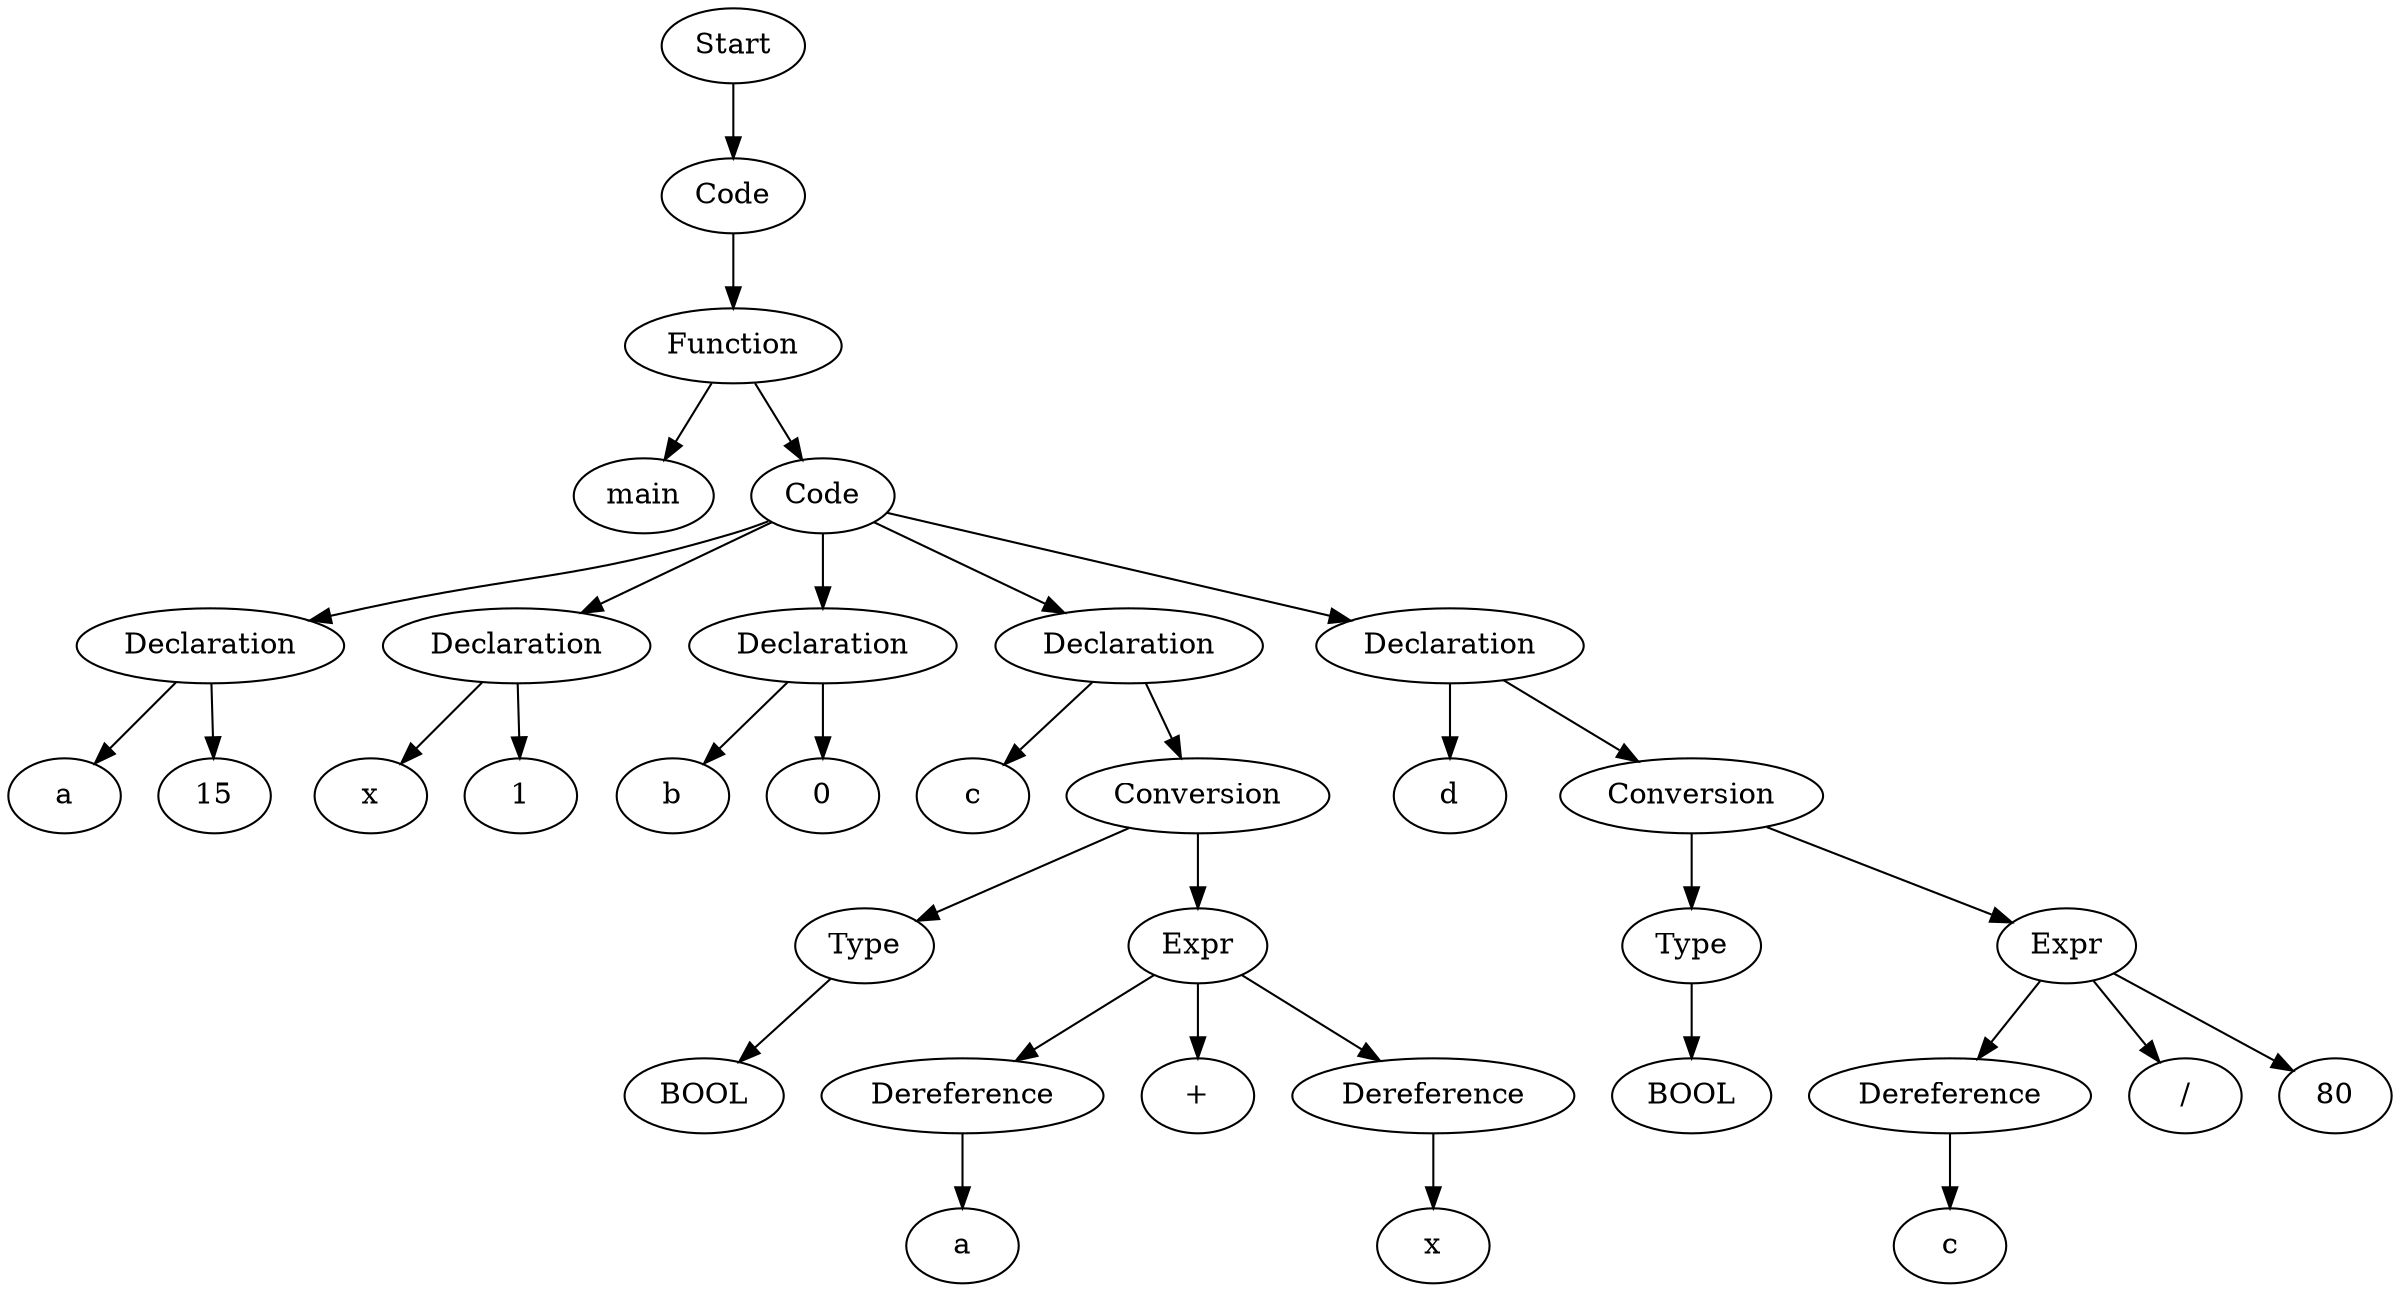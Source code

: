 digraph AST {
  "124238727669232" [label="Start"];
  "124238727669232" -> "124238727759184";
  "124238727759184" [label="Code"];
  "124238727759184" -> "124238727759088";
  "124238727759088" [label="Function"];
  "124238727759088" -> "124238727758560";
  "124238727759088" -> "124238727758656";
  "124238727758560" [label="main"];
  "124238727758656" [label="Code"];
  "124238727758656" -> "124238727759568";
  "124238727758656" -> "124238727759664";
  "124238727758656" -> "124238727759856";
  "124238727758656" -> "124238727760048";
  "124238727758656" -> "124238727760240";
  "124238727759568" [label="Declaration"];
  "124238727759568" -> "124238727759712";
  "124238727759568" -> "124238727759760";
  "124238727759712" [label="a"];
  "124238727759760" [label="15"];
  "124238727759664" [label="Declaration"];
  "124238727759664" -> "124238727759904";
  "124238727759664" -> "124238727759952";
  "124238727759904" [label="x"];
  "124238727759952" [label="1"];
  "124238727759856" [label="Declaration"];
  "124238727759856" -> "124238727760096";
  "124238727759856" -> "124238727760144";
  "124238727760096" [label="b"];
  "124238727760144" [label="0"];
  "124238727760048" [label="Declaration"];
  "124238727760048" -> "124238727760288";
  "124238727760048" -> "124238727760336";
  "124238727760288" [label="c"];
  "124238727760336" [label="Conversion"];
  "124238727760336" -> "124238727760480";
  "124238727760336" -> "124238727760576";
  "124238727760480" [label="Type"];
  "124238727760480" -> "124238727760624";
  "124238727760624" [label="BOOL"];
  "124238727760576" [label="Expr"];
  "124238727760576" -> "124238727760768";
  "124238727760576" -> "124238727760864";
  "124238727760576" -> "124238727760960";
  "124238727760768" [label="Dereference"];
  "124238727760768" -> "124238727760912";
  "124238727760912" [label="a"];
  "124238727760864" [label="+"];
  "124238727760960" [label="Dereference"];
  "124238727760960" -> "124238727761104";
  "124238727761104" [label="x"];
  "124238727760240" [label="Declaration"];
  "124238727760240" -> "124238727761056";
  "124238727760240" -> "124238727761152";
  "124238727761056" [label="d"];
  "124238727761152" [label="Conversion"];
  "124238727761152" -> "124238727761296";
  "124238727761152" -> "124238727761392";
  "124238727761296" [label="Type"];
  "124238727761296" -> "124238727761440";
  "124238727761440" [label="BOOL"];
  "124238727761392" [label="Expr"];
  "124238727761392" -> "124238727761584";
  "124238727761392" -> "124238727761680";
  "124238727761392" -> "124238727761776";
  "124238727761584" [label="Dereference"];
  "124238727761584" -> "124238727761728";
  "124238727761728" [label="c"];
  "124238727761680" [label="/"];
  "124238727761776" [label="80"];
}

